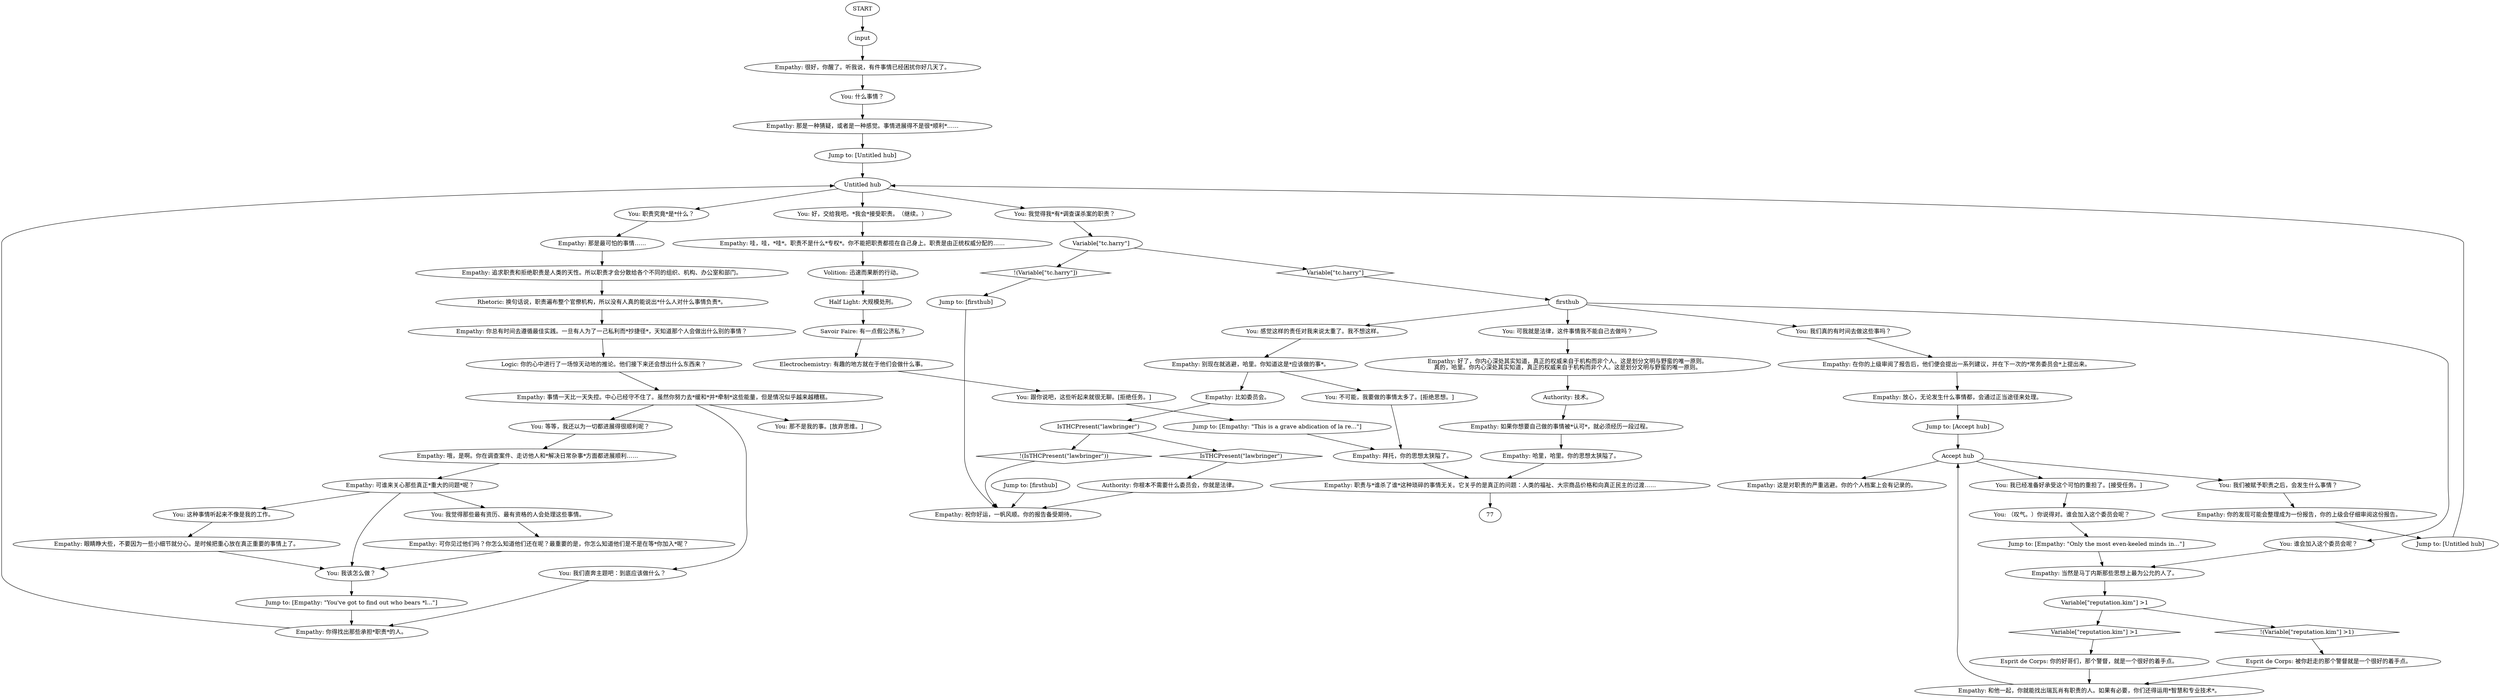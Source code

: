 # WHIRLING F2 ORB / Moralist Quest Initiation
# Empathy tells you it's time to take responsibility... by convening a committee to spread responsibility around.
# ==================================================
digraph G {
	  0 [label="START"];
	  1 [label="input"];
	  2 [label="Empathy: 很好，你醒了。听我说，有件事情已经困扰你好几天了。"];
	  3 [label="Empathy: 那是一种猜疑，或者是一种感觉。事情进展得不是很*顺利*……"];
	  4 [label="Empathy: 可谁来关心那些真正*重大的问题*呢？"];
	  5 [label="Empathy: 可你见过他们吗？你怎么知道他们还在呢？最重要的是，你怎么知道他们是不是在等*你加入*呢？"];
	  6 [label="Jump to: [Empathy: \"Only the most even-keeled minds in...\"]"];
	  7 [label="You: 那不是我的事。[放弃思维。]"];
	  8 [label="Empathy: 你得找出那些承担*职责*的人。"];
	  9 [label="You: 我觉得那些最有资历、最有资格的人会处理这些事情。"];
	  10 [label="Esprit de Corps: 你的好哥们，那个警督，就是一个很好的着手点。"];
	  11 [label="Variable[\"tc.harry\"]"];
	  12 [label="Variable[\"tc.harry\"]", shape=diamond];
	  13 [label="!(Variable[\"tc.harry\"])", shape=diamond];
	  14 [label="Empathy: 事情一天比一天失控。中心已经守不住了。虽然你努力去*缓和*并*牵制*这些能量，但是情况似乎越来越糟糕。"];
	  15 [label="You: 我该怎么做？"];
	  16 [label="Untitled hub"];
	  17 [label="You: 不可能，我要做的事情太多了。[拒绝思想。]"];
	  18 [label="Empathy: 好了，你内心深处其实知道，真正的权威来自于机构而非个人。这是划分文明与野蛮的唯一原则。\n真的，哈里。你内心深处其实知道，真正的权威来自于机构而非个人。这是划分文明与野蛮的唯一原则。"];
	  19 [label="Empathy: 如果你想要自己做的事情被*认可*，就必须经历一段过程。"];
	  20 [label="Esprit de Corps: 被你赶走的那个警督就是一个很好的着手点。"];
	  21 [label="Empathy: 哦，是啊。你在调查案件、走访他人和*解决日常杂事*方面都进展顺利……"];
	  22 [label="You: 职责究竟*是*什么？"];
	  23 [label="Empathy: 职责与*谁杀了谁*这种琐碎的事情无关。它关乎的是真正的问题：人类的福祉、大宗商品价格和向真正民主的过渡……"];
	  24 [label="Variable[\"reputation.kim\"] >1"];
	  25 [label="Variable[\"reputation.kim\"] >1", shape=diamond];
	  26 [label="!(Variable[\"reputation.kim\"] >1)", shape=diamond];
	  27 [label="Jump to: [Empathy: \"You've got to find out who bears *l...\"]"];
	  28 [label="You: 我觉得我*有*调查谋杀案的职责？"];
	  29 [label="IsTHCPresent(\"lawbringer\")"];
	  30 [label="IsTHCPresent(\"lawbringer\")", shape=diamond];
	  31 [label="!(IsTHCPresent(\"lawbringer\"))", shape=diamond];
	  32 [label="Empathy: 眼睛睁大些，不要因为一些小细节就分心。是时候把重心放在真正重要的事情上了。"];
	  33 [label="Empathy: 哇，哇，*哇*。职责不是什么*专权*。你不能把职责都揽在自己身上。职责是由正统权威分配的……"];
	  34 [label="You: 我们被赋予职责之后，会发生什么事情？"];
	  35 [label="You: 这种事情听起来不像是我的工作。"];
	  36 [label="You: 我们真的有时间去做这些事吗？"];
	  37 [label="Rhetoric: 换句话说，职责遍布整个官僚机构，所以没有人真的能说出*什么人对什么事情负责*。"];
	  38 [label="Authority: 你根本不需要什么委员会，你就是法律。"];
	  39 [label="Authority: 技术。"];
	  40 [label="Electrochemistry: 有趣的地方就在于他们会做什么事。"];
	  41 [label="Half Light: 大规模处刑。"];
	  42 [label="Savoir Faire: 有一点假公济私？"];
	  43 [label="You: 谁会加入这个委员会呢？"];
	  44 [label="Empathy: 当然是马丁内斯那些思想上最为公允的人了。"];
	  45 [label="Empathy: 和他一起，你就能找出瑞瓦肖有职责的人。如果有必要，你们还得运用*智慧和专业技术*。"];
	  46 [label="Empathy: 别现在就逃避，哈里。你知道这是*应该做的事*。"];
	  47 [label="You: 好，交给我吧。*我会*接受职责。（继续。）"];
	  48 [label="Accept hub"];
	  49 [label="Empathy: 放心，无论发生什么事情都，会通过正当途径来处理。"];
	  50 [label="Jump to: [Accept hub]"];
	  51 [label="You: 等等，我还以为一切都进展得很顺利呢？"];
	  52 [label="You: 可我就是法律，这件事情我不能自己去做吗？"];
	  53 [label="You: 感觉这样的责任对我来说太重了。我不想这样。"];
	  54 [label="Jump to: [Empathy: \"This is a grave abdication of la re...\"]"];
	  55 [label="Empathy: 追求职责和拒绝职责是人类的天性。所以职责才会分散给各个不同的组织、机构、办公室和部门。"];
	  56 [label="Empathy: 你的发现可能会整理成为一份报告，你的上级会仔细审阅这份报告。"];
	  57 [label="You: 什么事情？"];
	  58 [label="You: 我们直奔主题吧：到底应该做什么？"];
	  59 [label="Empathy: 那是最可怕的事情……"];
	  60 [label="You: 我已经准备好承受这个可怕的重担了。[接受任务。]"];
	  61 [label="Jump to: [firsthub]"];
	  62 [label="You: 跟你说吧，这些听起来就很无聊。[拒绝任务。]"];
	  63 [label="Empathy: 这是对职责的严重逃避。你的个人档案上会有记录的。"];
	  64 [label="Empathy: 拜托，你的思想太狭隘了。"];
	  65 [label="Jump to: [firsthub]"];
	  66 [label="Empathy: 哈里，哈里。你的思想太狭隘了。"];
	  67 [label="firsthub"];
	  68 [label="Empathy: 祝你好运，一帆风顺。你的报告备受期待。"];
	  69 [label="You: （叹气。）你说得对。谁会加入这个委员会呢？"];
	  70 [label="Empathy: 比如委员会。"];
	  71 [label="Volition: 迅速而果断的行动。"];
	  72 [label="Logic: 你的心中进行了一场惊天动地的推论。他们接下来还会想出什么东西来？"];
	  73 [label="Jump to: [Untitled hub]"];
	  74 [label="Empathy: 你总有时间去遵循最佳实践。一旦有人为了一己私利而*抄捷径*，天知道那个人会做出什么别的事情？"];
	  75 [label="Empathy: 在你的上级审阅了报告后，他们便会提出一系列建议，并在下一次的*常务委员会*上提出来。"];
	  76 [label="Jump to: [Untitled hub]"];
	  0 -> 1
	  1 -> 2
	  2 -> 57
	  3 -> 73
	  4 -> 9
	  4 -> 35
	  4 -> 15
	  5 -> 15
	  6 -> 44
	  8 -> 16
	  9 -> 5
	  10 -> 45
	  11 -> 12
	  11 -> 13
	  12 -> 67
	  13 -> 65
	  14 -> 58
	  14 -> 51
	  14 -> 7
	  15 -> 27
	  16 -> 28
	  16 -> 22
	  16 -> 47
	  17 -> 64
	  18 -> 39
	  19 -> 66
	  20 -> 45
	  21 -> 4
	  22 -> 59
	  23 -> 77
	  24 -> 25
	  24 -> 26
	  25 -> 10
	  26 -> 20
	  27 -> 8
	  28 -> 11
	  29 -> 30
	  29 -> 31
	  30 -> 38
	  31 -> 68
	  32 -> 15
	  33 -> 71
	  34 -> 56
	  35 -> 32
	  36 -> 75
	  37 -> 74
	  38 -> 68
	  39 -> 19
	  40 -> 62
	  41 -> 42
	  42 -> 40
	  43 -> 44
	  44 -> 24
	  45 -> 48
	  46 -> 17
	  46 -> 70
	  47 -> 33
	  48 -> 34
	  48 -> 60
	  48 -> 63
	  49 -> 50
	  50 -> 48
	  51 -> 21
	  52 -> 18
	  53 -> 46
	  54 -> 64
	  55 -> 37
	  56 -> 76
	  57 -> 3
	  58 -> 8
	  59 -> 55
	  60 -> 69
	  61 -> 68
	  62 -> 54
	  64 -> 23
	  65 -> 68
	  66 -> 23
	  67 -> 43
	  67 -> 52
	  67 -> 53
	  67 -> 36
	  69 -> 6
	  70 -> 29
	  71 -> 41
	  72 -> 14
	  73 -> 16
	  74 -> 72
	  75 -> 49
	  76 -> 16
}

